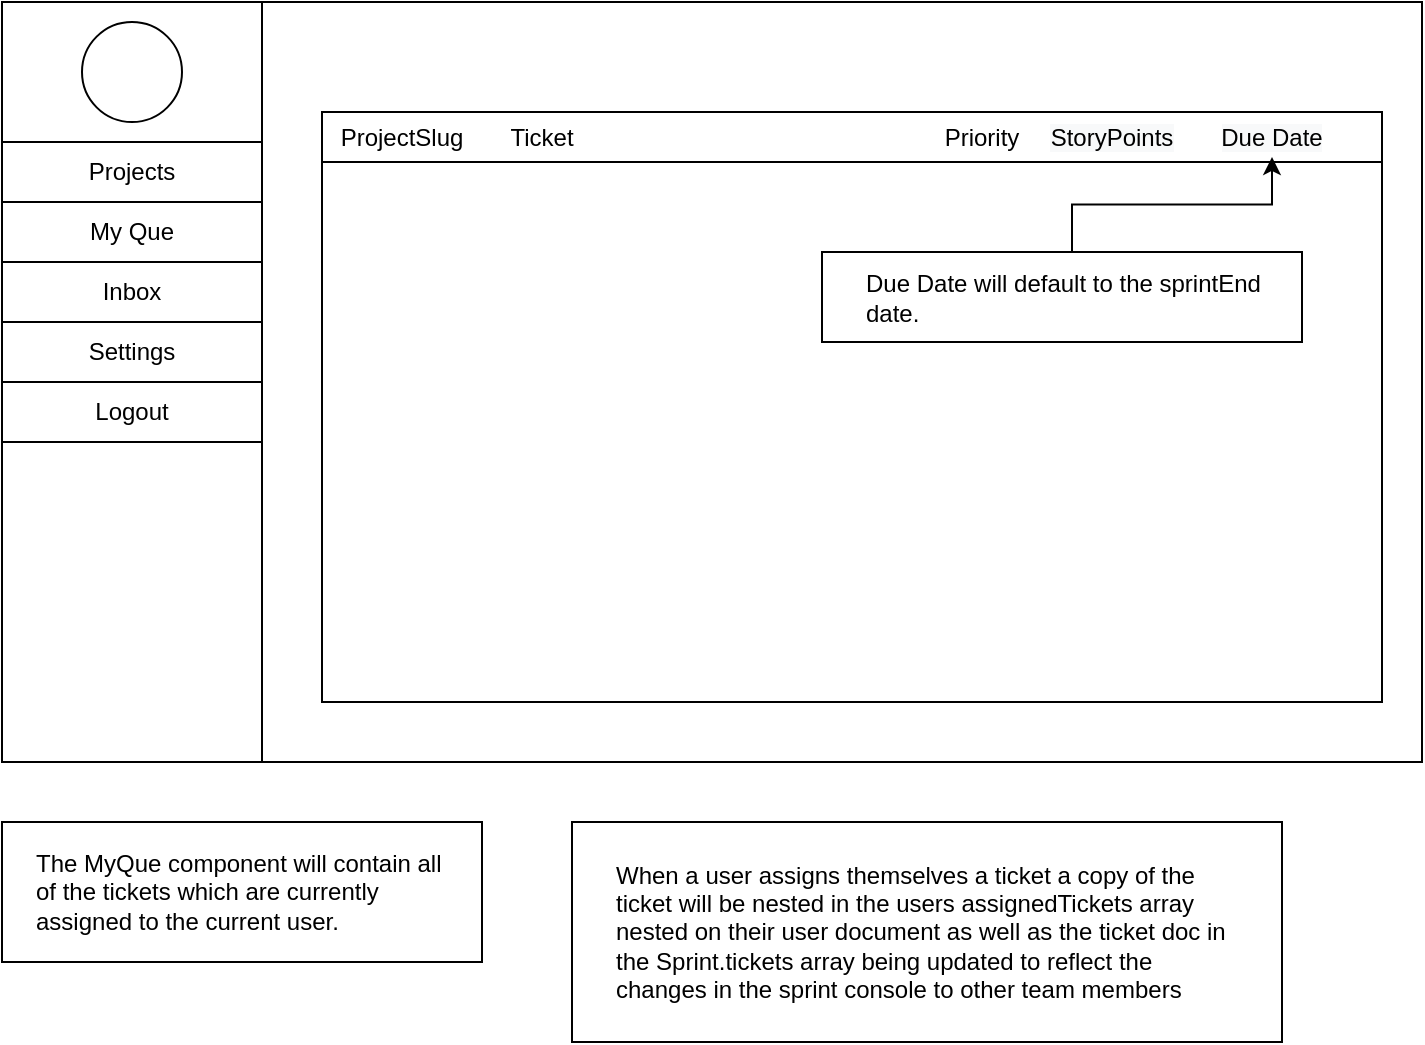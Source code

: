 <mxfile version="13.1.3" type="device"><diagram id="IC1DjbLszqkRPwtY05Sr" name="Page-1"><mxGraphModel dx="958" dy="695" grid="1" gridSize="10" guides="1" tooltips="1" connect="1" arrows="1" fold="1" page="1" pageScale="1" pageWidth="850" pageHeight="1100" math="0" shadow="0"><root><mxCell id="0"/><mxCell id="1" parent="0"/><mxCell id="K0UdWgfvf2bEl_uJ2UIX-1" value="" style="rounded=0;whiteSpace=wrap;html=1;" vertex="1" parent="1"><mxGeometry x="80" y="50" width="710" height="380" as="geometry"/></mxCell><mxCell id="K0UdWgfvf2bEl_uJ2UIX-2" value="" style="rounded=0;whiteSpace=wrap;html=1;" vertex="1" parent="1"><mxGeometry x="80" y="50" width="130" height="380" as="geometry"/></mxCell><mxCell id="K0UdWgfvf2bEl_uJ2UIX-3" value="" style="rounded=0;whiteSpace=wrap;html=1;" vertex="1" parent="1"><mxGeometry x="80" y="120" width="130" height="30" as="geometry"/></mxCell><mxCell id="K0UdWgfvf2bEl_uJ2UIX-4" value="" style="rounded=0;whiteSpace=wrap;html=1;" vertex="1" parent="1"><mxGeometry x="80" y="150" width="130" height="30" as="geometry"/></mxCell><mxCell id="K0UdWgfvf2bEl_uJ2UIX-5" value="" style="rounded=0;whiteSpace=wrap;html=1;" vertex="1" parent="1"><mxGeometry x="80" y="180" width="130" height="30" as="geometry"/></mxCell><mxCell id="K0UdWgfvf2bEl_uJ2UIX-6" value="" style="rounded=0;whiteSpace=wrap;html=1;" vertex="1" parent="1"><mxGeometry x="80" y="210" width="130" height="30" as="geometry"/></mxCell><mxCell id="K0UdWgfvf2bEl_uJ2UIX-7" value="" style="rounded=0;whiteSpace=wrap;html=1;" vertex="1" parent="1"><mxGeometry x="80" y="240" width="130" height="30" as="geometry"/></mxCell><mxCell id="K0UdWgfvf2bEl_uJ2UIX-8" value="Projects" style="text;html=1;strokeColor=none;fillColor=none;align=center;verticalAlign=middle;whiteSpace=wrap;rounded=0;" vertex="1" parent="1"><mxGeometry x="100" y="125" width="90" height="20" as="geometry"/></mxCell><mxCell id="K0UdWgfvf2bEl_uJ2UIX-9" value="My Que" style="text;html=1;strokeColor=none;fillColor=none;align=center;verticalAlign=middle;whiteSpace=wrap;rounded=0;" vertex="1" parent="1"><mxGeometry x="100" y="155" width="90" height="20" as="geometry"/></mxCell><mxCell id="K0UdWgfvf2bEl_uJ2UIX-10" value="Inbox" style="text;html=1;strokeColor=none;fillColor=none;align=center;verticalAlign=middle;whiteSpace=wrap;rounded=0;" vertex="1" parent="1"><mxGeometry x="100" y="185" width="90" height="20" as="geometry"/></mxCell><mxCell id="K0UdWgfvf2bEl_uJ2UIX-11" value="Settings" style="text;html=1;strokeColor=none;fillColor=none;align=center;verticalAlign=middle;whiteSpace=wrap;rounded=0;" vertex="1" parent="1"><mxGeometry x="100" y="215" width="90" height="20" as="geometry"/></mxCell><mxCell id="K0UdWgfvf2bEl_uJ2UIX-12" value="Logout" style="text;html=1;strokeColor=none;fillColor=none;align=center;verticalAlign=middle;whiteSpace=wrap;rounded=0;" vertex="1" parent="1"><mxGeometry x="100" y="245" width="90" height="20" as="geometry"/></mxCell><mxCell id="K0UdWgfvf2bEl_uJ2UIX-13" value="" style="ellipse;whiteSpace=wrap;html=1;aspect=fixed;" vertex="1" parent="1"><mxGeometry x="120" y="60" width="50" height="50" as="geometry"/></mxCell><mxCell id="K0UdWgfvf2bEl_uJ2UIX-14" value="" style="rounded=0;whiteSpace=wrap;html=1;" vertex="1" parent="1"><mxGeometry x="240" y="105" width="530" height="295" as="geometry"/></mxCell><mxCell id="K0UdWgfvf2bEl_uJ2UIX-15" value="" style="rounded=0;whiteSpace=wrap;html=1;" vertex="1" parent="1"><mxGeometry x="240" y="105" width="530" height="25" as="geometry"/></mxCell><mxCell id="K0UdWgfvf2bEl_uJ2UIX-17" value="ProjectSlug" style="text;html=1;strokeColor=none;fillColor=none;align=center;verticalAlign=middle;whiteSpace=wrap;rounded=0;" vertex="1" parent="1"><mxGeometry x="250" y="107.5" width="60" height="20" as="geometry"/></mxCell><mxCell id="K0UdWgfvf2bEl_uJ2UIX-19" value="Ticket" style="text;html=1;strokeColor=none;fillColor=none;align=center;verticalAlign=middle;whiteSpace=wrap;rounded=0;" vertex="1" parent="1"><mxGeometry x="330" y="107.5" width="40" height="20" as="geometry"/></mxCell><mxCell id="K0UdWgfvf2bEl_uJ2UIX-20" value="Priority" style="text;html=1;strokeColor=none;fillColor=none;align=center;verticalAlign=middle;whiteSpace=wrap;rounded=0;" vertex="1" parent="1"><mxGeometry x="550" y="107.5" width="40" height="20" as="geometry"/></mxCell><mxCell id="K0UdWgfvf2bEl_uJ2UIX-21" value="&lt;meta charset=&quot;utf-8&quot;&gt;&lt;span style=&quot;color: rgb(0, 0, 0); font-family: Helvetica; font-size: 12px; font-style: normal; font-variant-ligatures: normal; font-variant-caps: normal; font-weight: 400; letter-spacing: normal; orphans: 2; text-align: center; text-indent: 0px; text-transform: none; widows: 2; word-spacing: 0px; -webkit-text-stroke-width: 0px; background-color: rgb(248, 249, 250); text-decoration-style: initial; text-decoration-color: initial; float: none; display: inline !important;&quot;&gt;StoryPoints&lt;/span&gt;" style="text;html=1;strokeColor=none;fillColor=none;align=center;verticalAlign=middle;whiteSpace=wrap;rounded=0;" vertex="1" parent="1"><mxGeometry x="600" y="107.5" width="70" height="20" as="geometry"/></mxCell><mxCell id="K0UdWgfvf2bEl_uJ2UIX-22" value="&lt;span style=&quot;color: rgb(0 , 0 , 0) ; font-family: &amp;#34;helvetica&amp;#34; ; font-size: 12px ; font-style: normal ; font-weight: 400 ; letter-spacing: normal ; text-align: center ; text-indent: 0px ; text-transform: none ; word-spacing: 0px ; background-color: rgb(248 , 249 , 250) ; float: none ; display: inline&quot;&gt;Due Date&lt;/span&gt;" style="text;html=1;strokeColor=none;fillColor=none;align=center;verticalAlign=middle;whiteSpace=wrap;rounded=0;" vertex="1" parent="1"><mxGeometry x="680" y="107.5" width="70" height="20" as="geometry"/></mxCell><mxCell id="K0UdWgfvf2bEl_uJ2UIX-23" value="" style="rounded=0;whiteSpace=wrap;html=1;" vertex="1" parent="1"><mxGeometry x="80" y="460" width="240" height="70" as="geometry"/></mxCell><mxCell id="K0UdWgfvf2bEl_uJ2UIX-24" value="The MyQue component will contain all of the tickets which are currently assigned to the current user.&amp;nbsp;&amp;nbsp;&lt;br&gt;" style="text;html=1;strokeColor=none;fillColor=none;align=left;verticalAlign=middle;whiteSpace=wrap;rounded=0;" vertex="1" parent="1"><mxGeometry x="95" y="465" width="210" height="60" as="geometry"/></mxCell><mxCell id="K0UdWgfvf2bEl_uJ2UIX-28" value="" style="rounded=0;whiteSpace=wrap;html=1;" vertex="1" parent="1"><mxGeometry x="365" y="460" width="355" height="110" as="geometry"/></mxCell><mxCell id="K0UdWgfvf2bEl_uJ2UIX-29" value="&lt;span style=&quot;font-family: &amp;#34;helvetica&amp;#34;&quot;&gt;When a user assigns themselves a ticket a copy of the ticket will be nested in the users assignedTickets array nested on their user document as well as the ticket doc in the Sprint.tickets array being updated to reflect the changes in the sprint console to other team members&lt;/span&gt;" style="text;html=1;strokeColor=none;fillColor=none;align=left;verticalAlign=middle;whiteSpace=wrap;rounded=0;" vertex="1" parent="1"><mxGeometry x="385" y="470" width="315" height="90" as="geometry"/></mxCell><mxCell id="K0UdWgfvf2bEl_uJ2UIX-30" value="" style="rounded=0;whiteSpace=wrap;html=1;" vertex="1" parent="1"><mxGeometry x="490" y="175" width="240" height="45" as="geometry"/></mxCell><mxCell id="K0UdWgfvf2bEl_uJ2UIX-32" style="edgeStyle=orthogonalEdgeStyle;rounded=0;orthogonalLoop=1;jettySize=auto;html=1;" edge="1" parent="1" source="K0UdWgfvf2bEl_uJ2UIX-31" target="K0UdWgfvf2bEl_uJ2UIX-22"><mxGeometry relative="1" as="geometry"/></mxCell><mxCell id="K0UdWgfvf2bEl_uJ2UIX-31" value="Due Date will default to the sprintEnd date." style="text;html=1;strokeColor=none;fillColor=none;align=left;verticalAlign=middle;whiteSpace=wrap;rounded=0;" vertex="1" parent="1"><mxGeometry x="510" y="175" width="210" height="45" as="geometry"/></mxCell></root></mxGraphModel></diagram></mxfile>